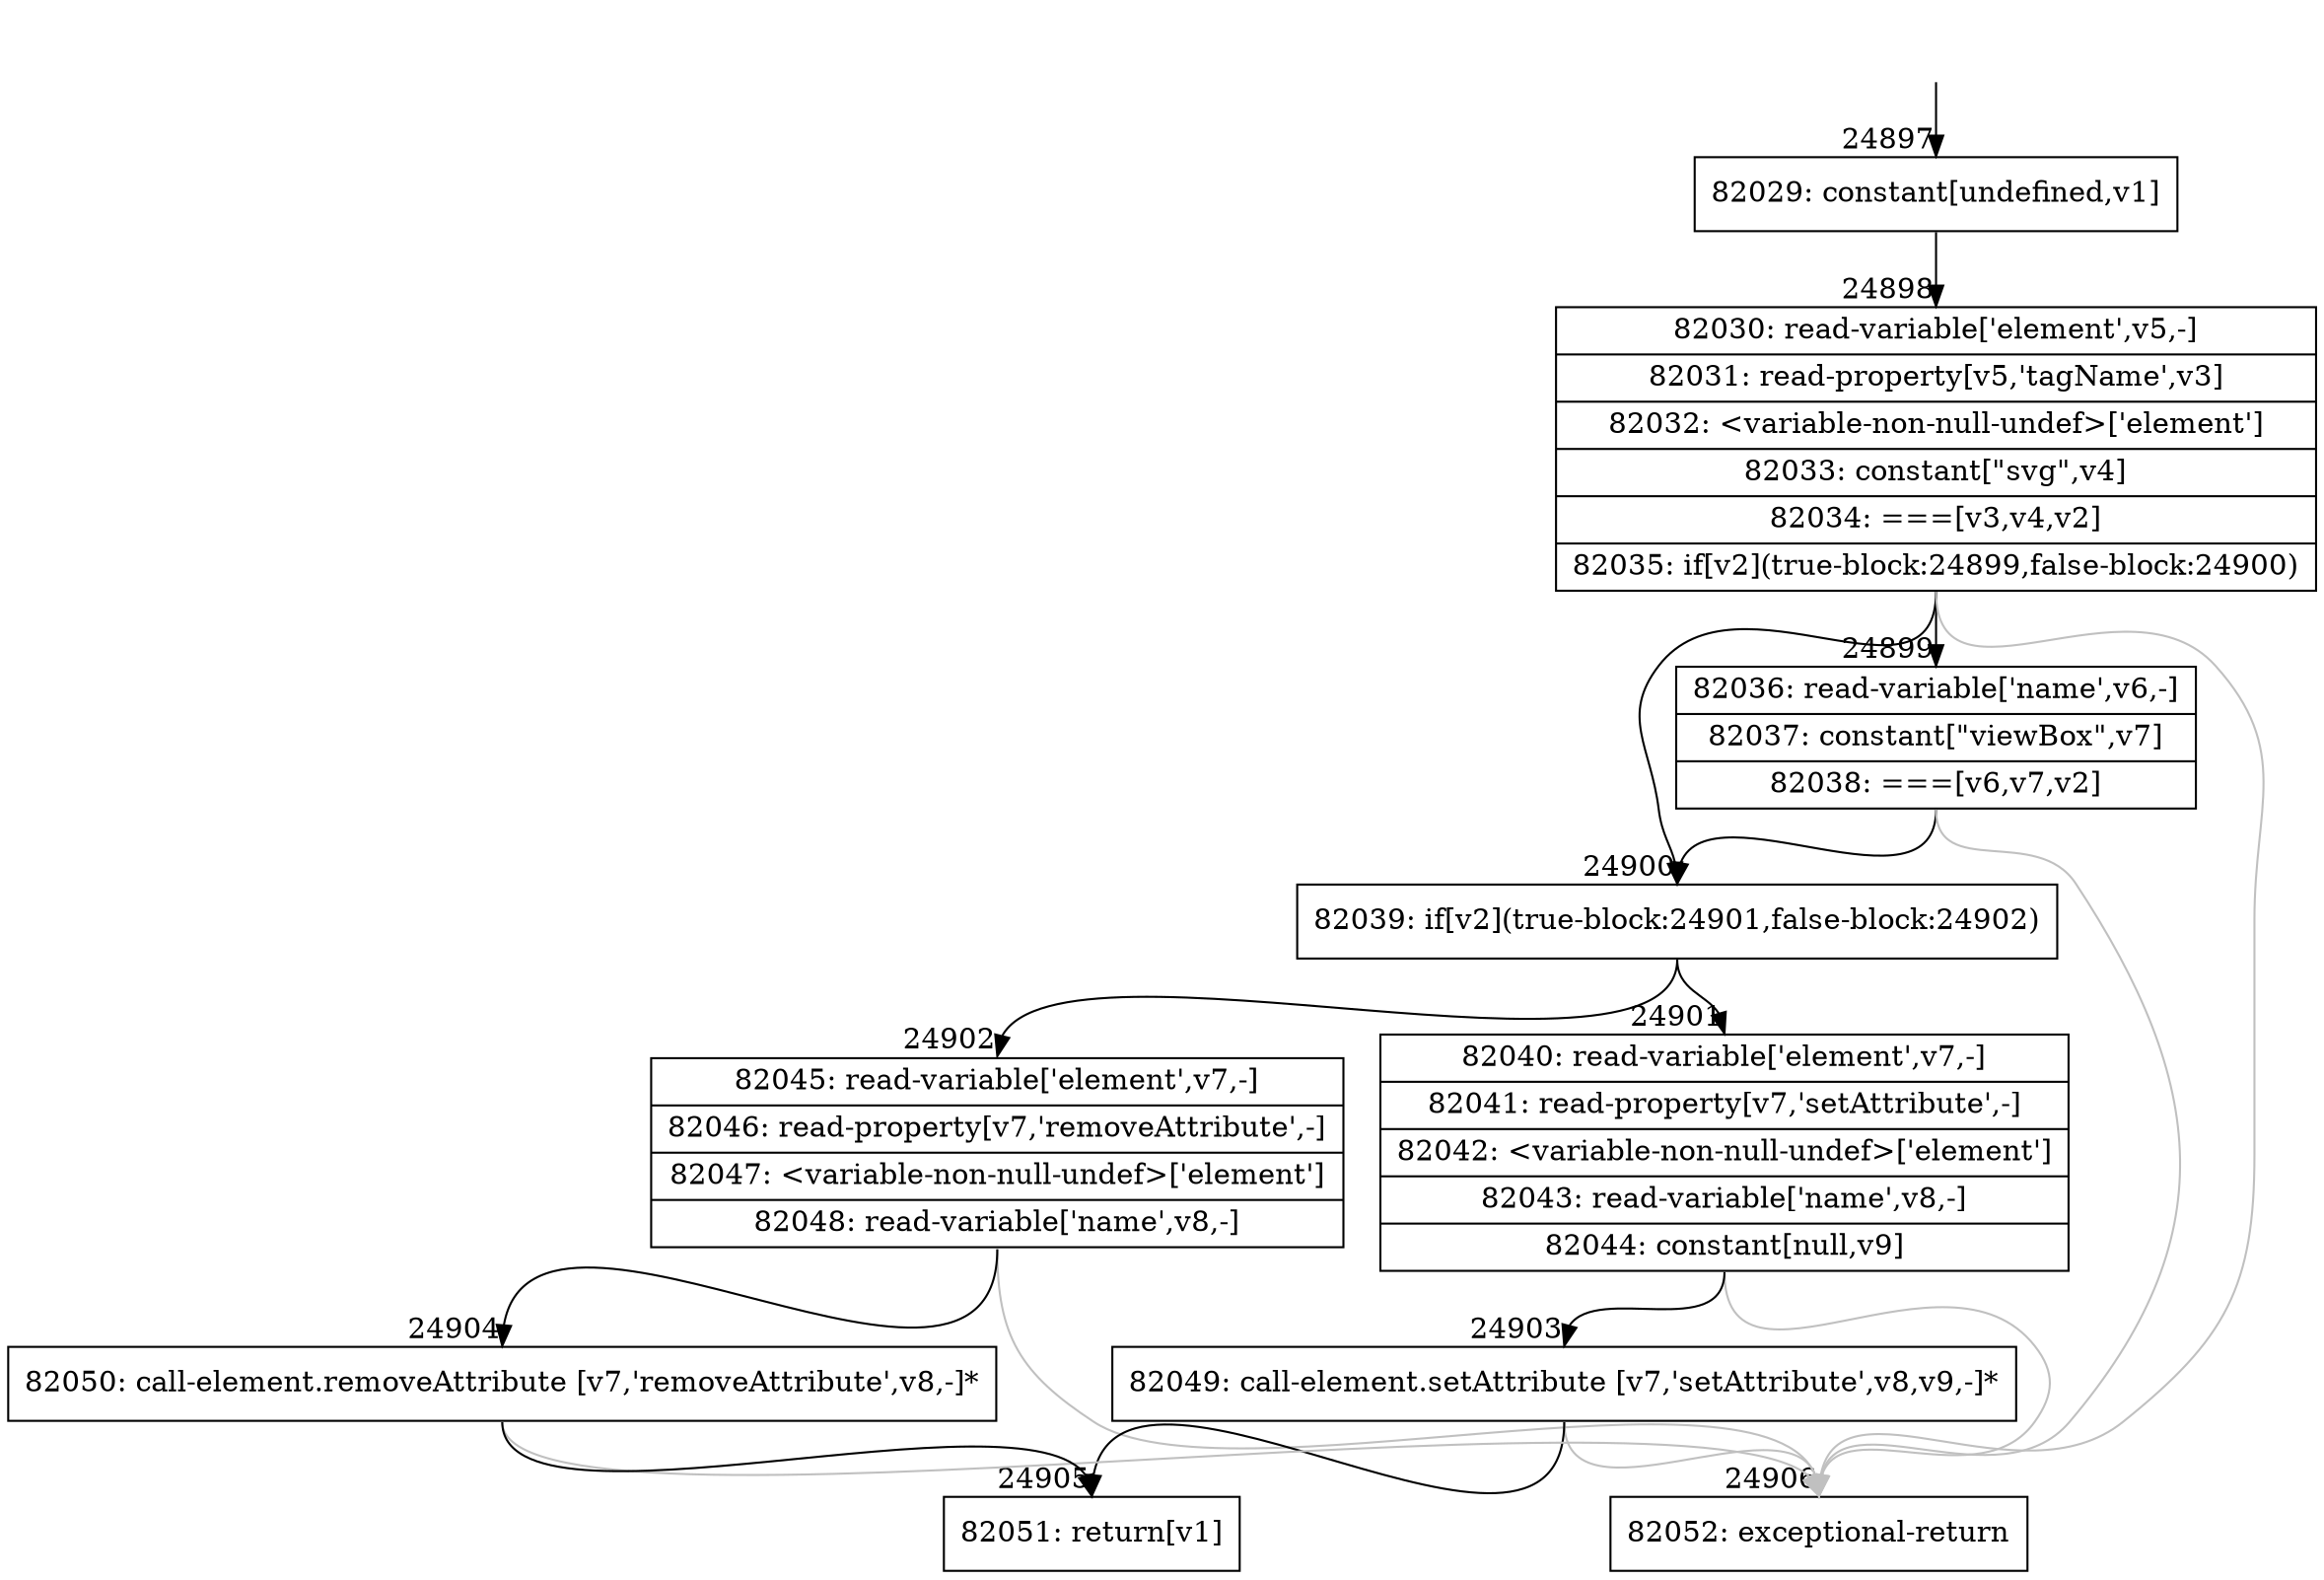 digraph {
rankdir="TD"
BB_entry2191[shape=none,label=""];
BB_entry2191 -> BB24897 [tailport=s, headport=n, headlabel="    24897"]
BB24897 [shape=record label="{82029: constant[undefined,v1]}" ] 
BB24897 -> BB24898 [tailport=s, headport=n, headlabel="      24898"]
BB24898 [shape=record label="{82030: read-variable['element',v5,-]|82031: read-property[v5,'tagName',v3]|82032: \<variable-non-null-undef\>['element']|82033: constant[\"svg\",v4]|82034: ===[v3,v4,v2]|82035: if[v2](true-block:24899,false-block:24900)}" ] 
BB24898 -> BB24900 [tailport=s, headport=n, headlabel="      24900"]
BB24898 -> BB24899 [tailport=s, headport=n, headlabel="      24899"]
BB24898 -> BB24906 [tailport=s, headport=n, color=gray, headlabel="      24906"]
BB24899 [shape=record label="{82036: read-variable['name',v6,-]|82037: constant[\"viewBox\",v7]|82038: ===[v6,v7,v2]}" ] 
BB24899 -> BB24900 [tailport=s, headport=n]
BB24899 -> BB24906 [tailport=s, headport=n, color=gray]
BB24900 [shape=record label="{82039: if[v2](true-block:24901,false-block:24902)}" ] 
BB24900 -> BB24901 [tailport=s, headport=n, headlabel="      24901"]
BB24900 -> BB24902 [tailport=s, headport=n, headlabel="      24902"]
BB24901 [shape=record label="{82040: read-variable['element',v7,-]|82041: read-property[v7,'setAttribute',-]|82042: \<variable-non-null-undef\>['element']|82043: read-variable['name',v8,-]|82044: constant[null,v9]}" ] 
BB24901 -> BB24903 [tailport=s, headport=n, headlabel="      24903"]
BB24901 -> BB24906 [tailport=s, headport=n, color=gray]
BB24902 [shape=record label="{82045: read-variable['element',v7,-]|82046: read-property[v7,'removeAttribute',-]|82047: \<variable-non-null-undef\>['element']|82048: read-variable['name',v8,-]}" ] 
BB24902 -> BB24904 [tailport=s, headport=n, headlabel="      24904"]
BB24902 -> BB24906 [tailport=s, headport=n, color=gray]
BB24903 [shape=record label="{82049: call-element.setAttribute [v7,'setAttribute',v8,v9,-]*}" ] 
BB24903 -> BB24905 [tailport=s, headport=n, headlabel="      24905"]
BB24903 -> BB24906 [tailport=s, headport=n, color=gray]
BB24904 [shape=record label="{82050: call-element.removeAttribute [v7,'removeAttribute',v8,-]*}" ] 
BB24904 -> BB24905 [tailport=s, headport=n]
BB24904 -> BB24906 [tailport=s, headport=n, color=gray]
BB24905 [shape=record label="{82051: return[v1]}" ] 
BB24906 [shape=record label="{82052: exceptional-return}" ] 
//#$~ 46535
}
